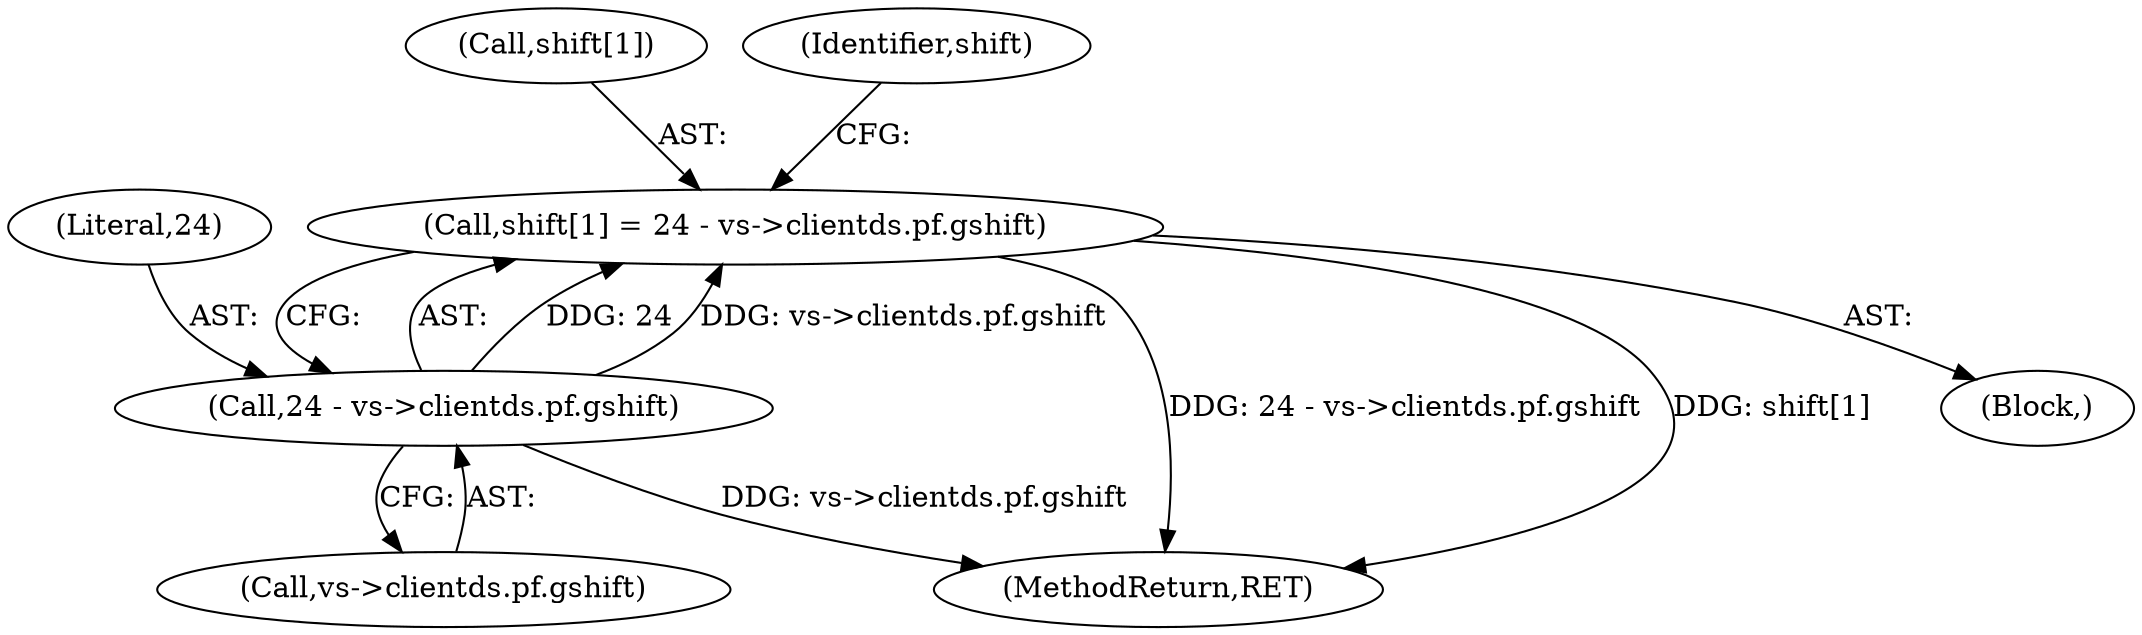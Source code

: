 digraph "0_qemu_9f64916da20eea67121d544698676295bbb105a7_7@array" {
"1000205" [label="(Call,shift[1] = 24 - vs->clientds.pf.gshift)"];
"1000209" [label="(Call,24 - vs->clientds.pf.gshift)"];
"1000191" [label="(Block,)"];
"1000209" [label="(Call,24 - vs->clientds.pf.gshift)"];
"1000378" [label="(MethodReturn,RET)"];
"1000206" [label="(Call,shift[1])"];
"1000205" [label="(Call,shift[1] = 24 - vs->clientds.pf.gshift)"];
"1000220" [label="(Identifier,shift)"];
"1000211" [label="(Call,vs->clientds.pf.gshift)"];
"1000210" [label="(Literal,24)"];
"1000205" -> "1000191"  [label="AST: "];
"1000205" -> "1000209"  [label="CFG: "];
"1000206" -> "1000205"  [label="AST: "];
"1000209" -> "1000205"  [label="AST: "];
"1000220" -> "1000205"  [label="CFG: "];
"1000205" -> "1000378"  [label="DDG: 24 - vs->clientds.pf.gshift"];
"1000205" -> "1000378"  [label="DDG: shift[1]"];
"1000209" -> "1000205"  [label="DDG: 24"];
"1000209" -> "1000205"  [label="DDG: vs->clientds.pf.gshift"];
"1000209" -> "1000211"  [label="CFG: "];
"1000210" -> "1000209"  [label="AST: "];
"1000211" -> "1000209"  [label="AST: "];
"1000209" -> "1000378"  [label="DDG: vs->clientds.pf.gshift"];
}
